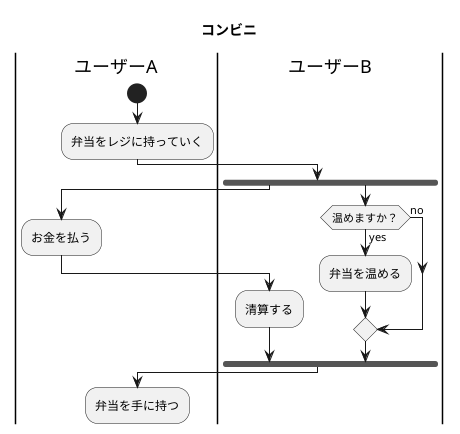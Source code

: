 @startuml
title コンビニ
|ユーザーA|
start
:弁当をレジに持っていく;
|ユーザーB|
fork
|ユーザーA|
:お金を払う;
|ユーザーB|
:清算する;
fork again
if (温めますか？) then(yes)
:弁当を温める;
else (no)
endif
end fork
|ユーザーA|
:弁当を手に持つ;
@enduml